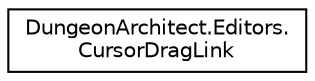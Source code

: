 digraph "Graphical Class Hierarchy"
{
  edge [fontname="Helvetica",fontsize="10",labelfontname="Helvetica",labelfontsize="10"];
  node [fontname="Helvetica",fontsize="10",shape=record];
  rankdir="LR";
  Node1 [label="DungeonArchitect.Editors.\lCursorDragLink",height=0.2,width=0.4,color="black", fillcolor="white", style="filled",URL="$class_dungeon_architect_1_1_editors_1_1_cursor_drag_link.html",tooltip="Manages a link dragged out of a node with the other end following the mouse cursor ..."];
}
